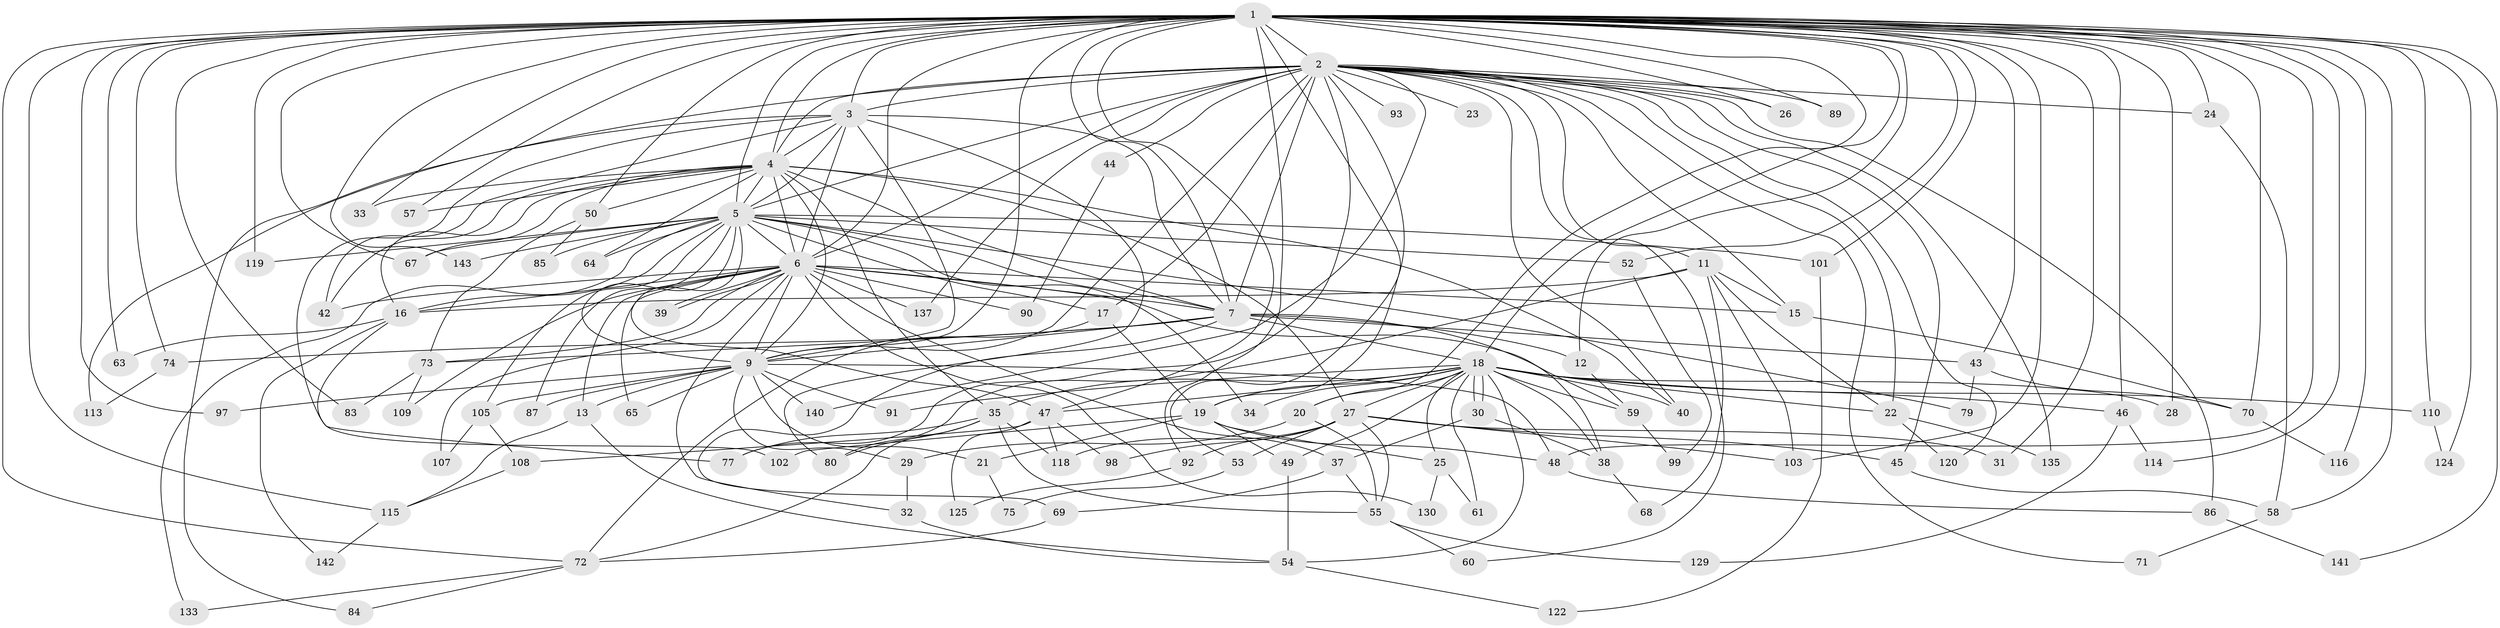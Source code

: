 // Generated by graph-tools (version 1.1) at 2025/23/03/03/25 07:23:46]
// undirected, 109 vertices, 252 edges
graph export_dot {
graph [start="1"]
  node [color=gray90,style=filled];
  1 [super="+10"];
  2 [super="+8"];
  3 [super="+106"];
  4 [super="+145"];
  5 [super="+121"];
  6 [super="+14"];
  7 [super="+41"];
  9 [super="+76"];
  11 [super="+94"];
  12 [super="+88"];
  13 [super="+138"];
  15 [super="+131"];
  16 [super="+136"];
  17;
  18 [super="+104"];
  19 [super="+96"];
  20;
  21 [super="+144"];
  22 [super="+95"];
  23;
  24;
  25;
  26;
  27 [super="+36"];
  28;
  29;
  30 [super="+134"];
  31;
  32 [super="+100"];
  33;
  34;
  35 [super="+56"];
  37;
  38 [super="+81"];
  39;
  40;
  42;
  43;
  44;
  45;
  46;
  47 [super="+51"];
  48;
  49;
  50;
  52 [super="+62"];
  53;
  54 [super="+112"];
  55 [super="+66"];
  57;
  58 [super="+132"];
  59;
  60;
  61;
  63;
  64;
  65;
  67;
  68;
  69 [super="+123"];
  70 [super="+126"];
  71;
  72 [super="+82"];
  73 [super="+78"];
  74;
  75;
  77 [super="+127"];
  79;
  80;
  83;
  84;
  85;
  86 [super="+111"];
  87;
  89;
  90;
  91;
  92;
  93;
  97;
  98;
  99;
  101 [super="+117"];
  102;
  103 [super="+128"];
  105;
  107;
  108;
  109;
  110;
  113;
  114;
  115;
  116;
  118 [super="+139"];
  119;
  120;
  122;
  124;
  125;
  129;
  130;
  133;
  135;
  137;
  140;
  141;
  142;
  143;
  1 -- 2 [weight=4];
  1 -- 3 [weight=2];
  1 -- 4 [weight=2];
  1 -- 5 [weight=2];
  1 -- 6 [weight=2];
  1 -- 7 [weight=2];
  1 -- 9 [weight=2];
  1 -- 12;
  1 -- 18;
  1 -- 19;
  1 -- 20;
  1 -- 31;
  1 -- 43;
  1 -- 46;
  1 -- 48;
  1 -- 57;
  1 -- 58;
  1 -- 63;
  1 -- 67;
  1 -- 70;
  1 -- 74;
  1 -- 83;
  1 -- 89;
  1 -- 92;
  1 -- 110;
  1 -- 115;
  1 -- 124;
  1 -- 141;
  1 -- 72;
  1 -- 143;
  1 -- 24;
  1 -- 26;
  1 -- 28;
  1 -- 33;
  1 -- 97;
  1 -- 101;
  1 -- 103;
  1 -- 47;
  1 -- 50;
  1 -- 114;
  1 -- 52 [weight=2];
  1 -- 116;
  1 -- 119;
  2 -- 3 [weight=2];
  2 -- 4 [weight=2];
  2 -- 5 [weight=2];
  2 -- 6 [weight=2];
  2 -- 7 [weight=3];
  2 -- 9 [weight=2];
  2 -- 11 [weight=2];
  2 -- 17;
  2 -- 22;
  2 -- 23 [weight=2];
  2 -- 24;
  2 -- 45;
  2 -- 60;
  2 -- 89;
  2 -- 93 [weight=2];
  2 -- 120;
  2 -- 135;
  2 -- 71;
  2 -- 137;
  2 -- 140;
  2 -- 77;
  2 -- 15;
  2 -- 84;
  2 -- 86;
  2 -- 26;
  2 -- 40;
  2 -- 44;
  2 -- 53;
  3 -- 4;
  3 -- 5;
  3 -- 6;
  3 -- 7;
  3 -- 9;
  3 -- 80;
  3 -- 102;
  3 -- 113;
  3 -- 42;
  4 -- 5;
  4 -- 6 [weight=2];
  4 -- 7;
  4 -- 9;
  4 -- 27;
  4 -- 33;
  4 -- 35;
  4 -- 40;
  4 -- 42;
  4 -- 50;
  4 -- 57;
  4 -- 64;
  4 -- 67;
  4 -- 16;
  5 -- 6;
  5 -- 7;
  5 -- 9;
  5 -- 16;
  5 -- 17;
  5 -- 34;
  5 -- 52;
  5 -- 64;
  5 -- 79;
  5 -- 85;
  5 -- 87;
  5 -- 105;
  5 -- 119;
  5 -- 143;
  5 -- 67;
  5 -- 133;
  5 -- 47;
  5 -- 101;
  6 -- 7;
  6 -- 9;
  6 -- 13;
  6 -- 15;
  6 -- 16;
  6 -- 32;
  6 -- 37;
  6 -- 39;
  6 -- 39;
  6 -- 59;
  6 -- 65;
  6 -- 73;
  6 -- 90;
  6 -- 109;
  6 -- 130;
  6 -- 137;
  6 -- 42;
  6 -- 107;
  7 -- 9;
  7 -- 12;
  7 -- 18;
  7 -- 43;
  7 -- 69;
  7 -- 73;
  7 -- 74;
  7 -- 38;
  9 -- 13;
  9 -- 21 [weight=2];
  9 -- 29;
  9 -- 65;
  9 -- 87;
  9 -- 91;
  9 -- 97;
  9 -- 140;
  9 -- 48;
  9 -- 105;
  11 -- 68;
  11 -- 15;
  11 -- 22;
  11 -- 80;
  11 -- 103;
  11 -- 16;
  12 -- 59;
  13 -- 115;
  13 -- 54;
  15 -- 70;
  16 -- 63;
  16 -- 77;
  16 -- 142;
  17 -- 72;
  17 -- 19;
  18 -- 19;
  18 -- 20;
  18 -- 22;
  18 -- 25;
  18 -- 27;
  18 -- 28;
  18 -- 30 [weight=2];
  18 -- 30;
  18 -- 34;
  18 -- 35;
  18 -- 38;
  18 -- 46;
  18 -- 47;
  18 -- 49;
  18 -- 54;
  18 -- 59;
  18 -- 61;
  18 -- 91;
  18 -- 110;
  18 -- 40;
  19 -- 21;
  19 -- 25;
  19 -- 48;
  19 -- 49;
  19 -- 102;
  20 -- 29;
  20 -- 55;
  21 -- 75;
  22 -- 120;
  22 -- 135;
  24 -- 58;
  25 -- 61;
  25 -- 130;
  27 -- 31;
  27 -- 45;
  27 -- 53;
  27 -- 55;
  27 -- 92;
  27 -- 98;
  27 -- 118;
  27 -- 103;
  29 -- 32;
  30 -- 37;
  30 -- 38;
  32 -- 54;
  35 -- 72;
  35 -- 118;
  35 -- 80;
  35 -- 77;
  35 -- 55;
  37 -- 55;
  37 -- 69;
  38 -- 68;
  43 -- 70;
  43 -- 79;
  44 -- 90;
  45 -- 58;
  46 -- 114;
  46 -- 129;
  47 -- 98;
  47 -- 108;
  47 -- 125;
  47 -- 118;
  48 -- 86;
  49 -- 54;
  50 -- 85;
  50 -- 73;
  52 -- 99;
  53 -- 75;
  54 -- 122;
  55 -- 60;
  55 -- 129;
  58 -- 71;
  59 -- 99;
  69 -- 72;
  70 -- 116;
  72 -- 84;
  72 -- 133;
  73 -- 83;
  73 -- 109;
  74 -- 113;
  86 -- 141;
  92 -- 125;
  101 -- 122;
  105 -- 107;
  105 -- 108;
  108 -- 115;
  110 -- 124;
  115 -- 142;
}
